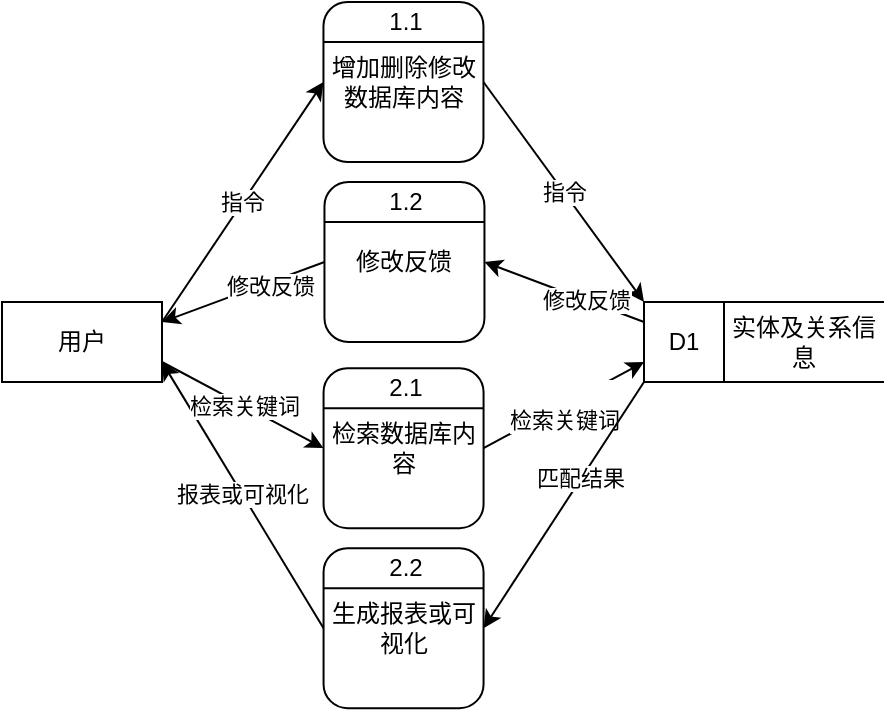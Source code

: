<mxfile>
    <diagram id="I-t3NmbInqpAXCZpDXMM" name="第 1 页">
        <mxGraphModel dx="986" dy="434" grid="1" gridSize="10" guides="1" tooltips="1" connect="1" arrows="1" fold="1" page="1" pageScale="1" pageWidth="827" pageHeight="1169" math="0" shadow="0">
            <root>
                <mxCell id="0"/>
                <mxCell id="1" parent="0"/>
                <mxCell id="141" value="报表或可视化" style="edgeStyle=none;html=1;exitX=0;exitY=0.5;exitDx=0;exitDy=0;entryX=1;entryY=0.75;entryDx=0;entryDy=0;" parent="1" source="137" target="123" edge="1">
                    <mxGeometry relative="1" as="geometry">
                        <mxPoint x="249" y="503.08" as="targetPoint"/>
                    </mxGeometry>
                </mxCell>
                <mxCell id="142" value="检索关键词" style="edgeStyle=none;html=1;exitX=1;exitY=0.75;exitDx=0;exitDy=0;entryX=0;entryY=0.5;entryDx=0;entryDy=0;" parent="1" source="123" target="134" edge="1">
                    <mxGeometry relative="1" as="geometry"/>
                </mxCell>
                <mxCell id="123" value="用户" style="rounded=0;whiteSpace=wrap;html=1;" parent="1" vertex="1">
                    <mxGeometry x="279" y="360" width="80" height="40" as="geometry"/>
                </mxCell>
                <mxCell id="140" value="指令" style="edgeStyle=none;html=1;exitX=1;exitY=0.5;exitDx=0;exitDy=0;entryX=0;entryY=0;entryDx=0;entryDy=0;" parent="1" source="124" target="126" edge="1">
                    <mxGeometry relative="1" as="geometry">
                        <mxPoint x="559.76" y="380" as="targetPoint"/>
                    </mxGeometry>
                </mxCell>
                <mxCell id="124" value="增加删除修改数据库内容" style="rounded=1;whiteSpace=wrap;html=1;" parent="1" vertex="1">
                    <mxGeometry x="439.73" y="210" width="80" height="80" as="geometry"/>
                </mxCell>
                <mxCell id="125" value="指令" style="endArrow=classic;html=1;exitX=1;exitY=0.25;exitDx=0;exitDy=0;entryX=0;entryY=0.5;entryDx=0;entryDy=0;" parent="1" source="123" target="124" edge="1">
                    <mxGeometry width="50" height="50" relative="1" as="geometry">
                        <mxPoint x="449" y="523.08" as="sourcePoint"/>
                        <mxPoint x="439" y="373.08" as="targetPoint"/>
                    </mxGeometry>
                </mxCell>
                <mxCell id="146" style="edgeStyle=none;html=1;exitX=0;exitY=0.25;exitDx=0;exitDy=0;entryX=1;entryY=0.5;entryDx=0;entryDy=0;" parent="1" source="126" target="143" edge="1">
                    <mxGeometry relative="1" as="geometry"/>
                </mxCell>
                <mxCell id="154" value="修改反馈" style="edgeLabel;html=1;align=center;verticalAlign=middle;resizable=0;points=[];" parent="146" vertex="1" connectable="0">
                    <mxGeometry x="-0.268" relative="1" as="geometry">
                        <mxPoint as="offset"/>
                    </mxGeometry>
                </mxCell>
                <mxCell id="126" value="D1" style="whiteSpace=wrap;html=1;aspect=fixed;" parent="1" vertex="1">
                    <mxGeometry x="600" y="360.0" width="40" height="40" as="geometry"/>
                </mxCell>
                <mxCell id="127" value="" style="endArrow=none;html=1;exitX=1;exitY=0;exitDx=0;exitDy=0;" parent="1" source="126" edge="1">
                    <mxGeometry width="50" height="50" relative="1" as="geometry">
                        <mxPoint x="690" y="470" as="sourcePoint"/>
                        <mxPoint x="720.0" y="360.0" as="targetPoint"/>
                    </mxGeometry>
                </mxCell>
                <mxCell id="128" value="" style="endArrow=none;html=1;exitX=1;exitY=1;exitDx=0;exitDy=0;" parent="1" source="126" edge="1">
                    <mxGeometry width="50" height="50" relative="1" as="geometry">
                        <mxPoint x="740" y="440" as="sourcePoint"/>
                        <mxPoint x="720.0" y="400.0" as="targetPoint"/>
                    </mxGeometry>
                </mxCell>
                <mxCell id="129" value="实体及关系信息" style="text;html=1;strokeColor=none;fillColor=none;align=center;verticalAlign=middle;whiteSpace=wrap;rounded=0;" parent="1" vertex="1">
                    <mxGeometry x="640" y="360.0" width="80" height="40" as="geometry"/>
                </mxCell>
                <mxCell id="130" value="" style="endArrow=none;html=1;entryX=1;entryY=0.25;entryDx=0;entryDy=0;exitX=0;exitY=0.25;exitDx=0;exitDy=0;" parent="1" source="124" target="124" edge="1">
                    <mxGeometry width="50" height="50" relative="1" as="geometry">
                        <mxPoint x="410.73" y="480.0" as="sourcePoint"/>
                        <mxPoint x="460.73" y="430.0" as="targetPoint"/>
                    </mxGeometry>
                </mxCell>
                <mxCell id="131" value="1.1" style="text;html=1;strokeColor=none;fillColor=none;align=center;verticalAlign=middle;whiteSpace=wrap;rounded=0;" parent="1" vertex="1">
                    <mxGeometry x="440.73" y="210" width="80" height="20" as="geometry"/>
                </mxCell>
                <mxCell id="148" value="&lt;br&gt;检索关键词" style="edgeStyle=none;html=1;exitX=1;exitY=0.5;exitDx=0;exitDy=0;entryX=0;entryY=0.75;entryDx=0;entryDy=0;" parent="1" source="134" target="126" edge="1">
                    <mxGeometry relative="1" as="geometry">
                        <mxPoint x="609" y="383.08" as="targetPoint"/>
                    </mxGeometry>
                </mxCell>
                <mxCell id="134" value="检索数据库内容" style="rounded=1;whiteSpace=wrap;html=1;" parent="1" vertex="1">
                    <mxGeometry x="439.78" y="393.08" width="80" height="80" as="geometry"/>
                </mxCell>
                <mxCell id="135" value="" style="endArrow=none;html=1;entryX=1;entryY=0.25;entryDx=0;entryDy=0;exitX=0;exitY=0.25;exitDx=0;exitDy=0;" parent="1" source="134" target="134" edge="1">
                    <mxGeometry width="50" height="50" relative="1" as="geometry">
                        <mxPoint x="410.78" y="663.08" as="sourcePoint"/>
                        <mxPoint x="460.78" y="613.08" as="targetPoint"/>
                    </mxGeometry>
                </mxCell>
                <mxCell id="136" value="2.1" style="text;html=1;strokeColor=none;fillColor=none;align=center;verticalAlign=middle;whiteSpace=wrap;rounded=0;" parent="1" vertex="1">
                    <mxGeometry x="440.78" y="393.08" width="80" height="20" as="geometry"/>
                </mxCell>
                <mxCell id="137" value="生成报表或可视化" style="rounded=1;whiteSpace=wrap;html=1;" parent="1" vertex="1">
                    <mxGeometry x="439.78" y="483.08" width="80" height="80" as="geometry"/>
                </mxCell>
                <mxCell id="138" value="" style="endArrow=none;html=1;entryX=1;entryY=0.25;entryDx=0;entryDy=0;exitX=0;exitY=0.25;exitDx=0;exitDy=0;" parent="1" source="137" target="137" edge="1">
                    <mxGeometry width="50" height="50" relative="1" as="geometry">
                        <mxPoint x="410.78" y="753.08" as="sourcePoint"/>
                        <mxPoint x="460.78" y="703.08" as="targetPoint"/>
                    </mxGeometry>
                </mxCell>
                <mxCell id="139" value="2.2" style="text;html=1;strokeColor=none;fillColor=none;align=center;verticalAlign=middle;whiteSpace=wrap;rounded=0;" parent="1" vertex="1">
                    <mxGeometry x="440.78" y="483.08" width="80" height="20" as="geometry"/>
                </mxCell>
                <mxCell id="147" style="edgeStyle=none;html=1;exitX=0;exitY=0.5;exitDx=0;exitDy=0;entryX=1;entryY=0.25;entryDx=0;entryDy=0;" parent="1" source="143" target="123" edge="1">
                    <mxGeometry relative="1" as="geometry"/>
                </mxCell>
                <mxCell id="150" value="修改反馈" style="edgeLabel;html=1;align=center;verticalAlign=middle;resizable=0;points=[];" parent="147" vertex="1" connectable="0">
                    <mxGeometry x="-0.324" y="2" relative="1" as="geometry">
                        <mxPoint as="offset"/>
                    </mxGeometry>
                </mxCell>
                <mxCell id="143" value="修改反馈" style="rounded=1;whiteSpace=wrap;html=1;" parent="1" vertex="1">
                    <mxGeometry x="440.23" y="300" width="80" height="80" as="geometry"/>
                </mxCell>
                <mxCell id="144" value="" style="endArrow=none;html=1;entryX=1;entryY=0.25;entryDx=0;entryDy=0;exitX=0;exitY=0.25;exitDx=0;exitDy=0;" parent="1" source="143" target="143" edge="1">
                    <mxGeometry width="50" height="50" relative="1" as="geometry">
                        <mxPoint x="411.23" y="570" as="sourcePoint"/>
                        <mxPoint x="461.23" y="520" as="targetPoint"/>
                    </mxGeometry>
                </mxCell>
                <mxCell id="145" value="1.2" style="text;html=1;strokeColor=none;fillColor=none;align=center;verticalAlign=middle;whiteSpace=wrap;rounded=0;" parent="1" vertex="1">
                    <mxGeometry x="441.23" y="300" width="80" height="20" as="geometry"/>
                </mxCell>
                <mxCell id="149" value="" style="endArrow=classic;html=1;entryX=1;entryY=0.5;entryDx=0;entryDy=0;exitX=0;exitY=1;exitDx=0;exitDy=0;" parent="1" source="126" target="137" edge="1">
                    <mxGeometry width="50" height="50" relative="1" as="geometry">
                        <mxPoint x="584.0" y="353.08" as="sourcePoint"/>
                        <mxPoint x="680" y="433.08" as="targetPoint"/>
                    </mxGeometry>
                </mxCell>
                <mxCell id="152" value="匹配结果" style="edgeLabel;html=1;align=center;verticalAlign=middle;resizable=0;points=[];" parent="149" vertex="1" connectable="0">
                    <mxGeometry x="-0.204" y="-2" relative="1" as="geometry">
                        <mxPoint x="1" as="offset"/>
                    </mxGeometry>
                </mxCell>
            </root>
        </mxGraphModel>
    </diagram>
</mxfile>
